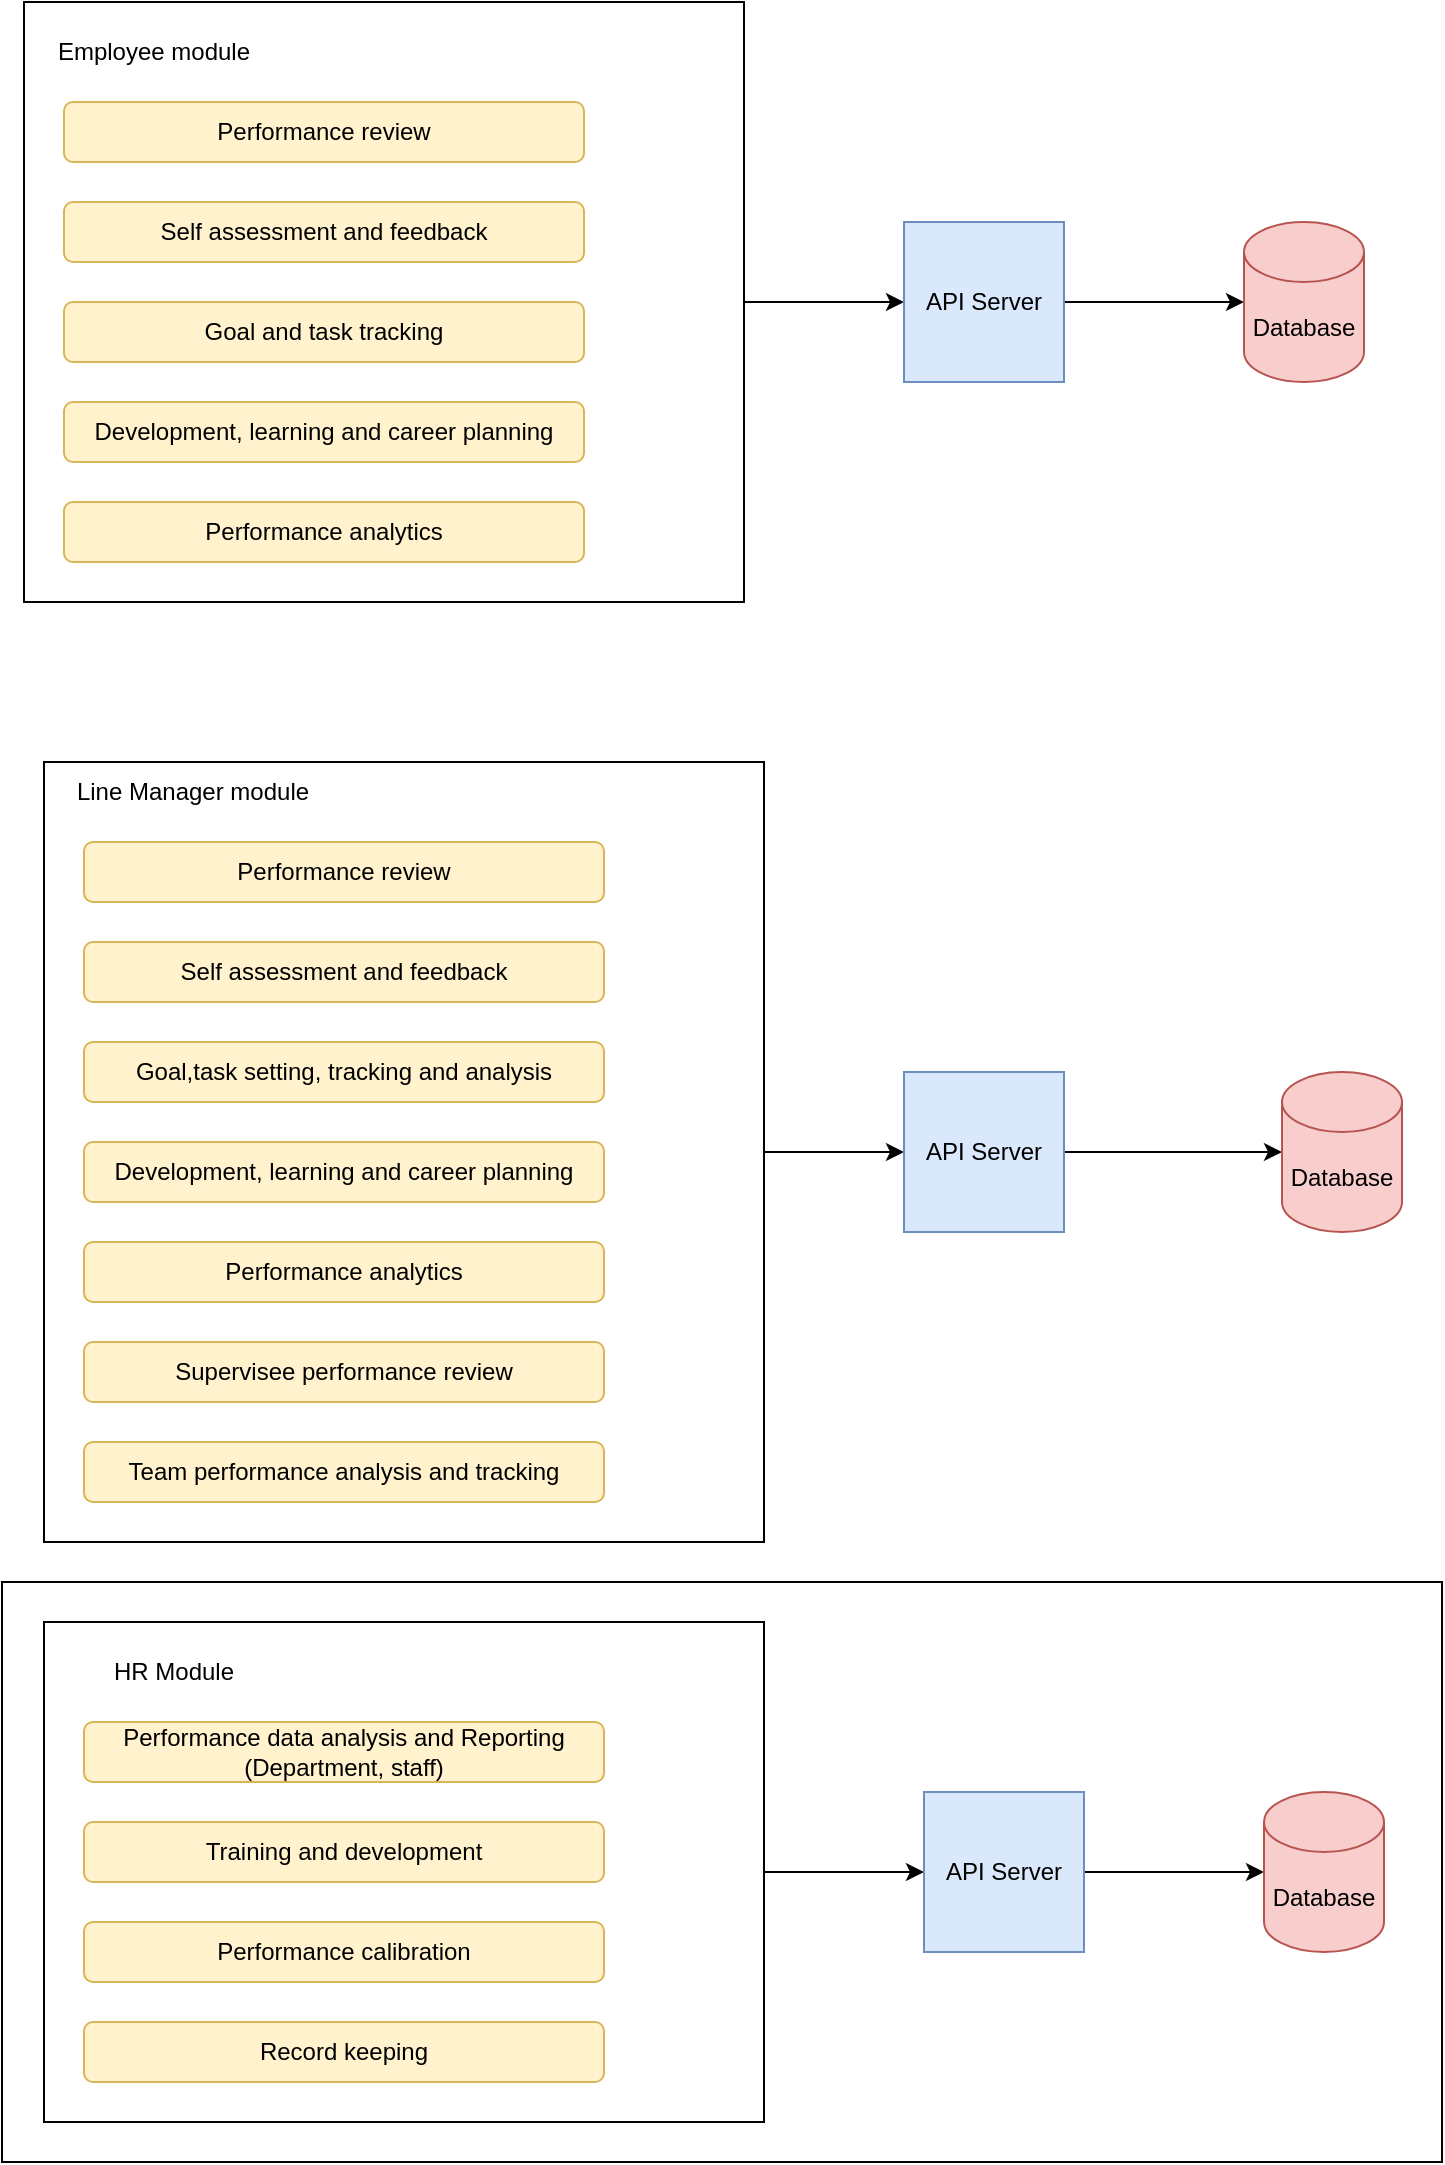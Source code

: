 <mxfile version="22.0.8" type="github">
  <diagram name="Page-1" id="xLq2jwFp_ARoWud2Op0O">
    <mxGraphModel dx="1039" dy="545" grid="1" gridSize="10" guides="1" tooltips="1" connect="1" arrows="1" fold="1" page="1" pageScale="1" pageWidth="850" pageHeight="1100" math="0" shadow="0">
      <root>
        <mxCell id="0" />
        <mxCell id="1" parent="0" />
        <mxCell id="5dGqJFT16gJnDdkuXEt8-40" value="" style="rounded=0;whiteSpace=wrap;html=1;" vertex="1" parent="1">
          <mxGeometry x="110" y="870" width="720" height="290" as="geometry" />
        </mxCell>
        <mxCell id="5dGqJFT16gJnDdkuXEt8-8" style="edgeStyle=orthogonalEdgeStyle;rounded=0;orthogonalLoop=1;jettySize=auto;html=1;" edge="1" parent="1" source="5dGqJFT16gJnDdkuXEt8-1" target="5dGqJFT16gJnDdkuXEt8-6">
          <mxGeometry relative="1" as="geometry" />
        </mxCell>
        <mxCell id="5dGqJFT16gJnDdkuXEt8-1" value="" style="rounded=0;whiteSpace=wrap;html=1;" vertex="1" parent="1">
          <mxGeometry x="121" y="80" width="360" height="300" as="geometry" />
        </mxCell>
        <mxCell id="5dGqJFT16gJnDdkuXEt8-2" value="Employee module" style="text;html=1;strokeColor=none;fillColor=none;align=center;verticalAlign=middle;whiteSpace=wrap;rounded=0;" vertex="1" parent="1">
          <mxGeometry x="131" y="90" width="110" height="30" as="geometry" />
        </mxCell>
        <mxCell id="5dGqJFT16gJnDdkuXEt8-3" value="Performance review" style="rounded=1;whiteSpace=wrap;html=1;fillColor=#fff2cc;strokeColor=#d6b656;" vertex="1" parent="1">
          <mxGeometry x="141" y="130" width="260" height="30" as="geometry" />
        </mxCell>
        <mxCell id="5dGqJFT16gJnDdkuXEt8-4" value="Self assessment and feedback" style="rounded=1;whiteSpace=wrap;html=1;fillColor=#fff2cc;strokeColor=#d6b656;" vertex="1" parent="1">
          <mxGeometry x="141" y="180" width="260" height="30" as="geometry" />
        </mxCell>
        <mxCell id="5dGqJFT16gJnDdkuXEt8-5" value="Goal and task tracking" style="rounded=1;whiteSpace=wrap;html=1;fillColor=#fff2cc;strokeColor=#d6b656;" vertex="1" parent="1">
          <mxGeometry x="141" y="230" width="260" height="30" as="geometry" />
        </mxCell>
        <mxCell id="5dGqJFT16gJnDdkuXEt8-9" style="edgeStyle=orthogonalEdgeStyle;rounded=0;orthogonalLoop=1;jettySize=auto;html=1;" edge="1" parent="1" source="5dGqJFT16gJnDdkuXEt8-6" target="5dGqJFT16gJnDdkuXEt8-7">
          <mxGeometry relative="1" as="geometry" />
        </mxCell>
        <mxCell id="5dGqJFT16gJnDdkuXEt8-6" value="API Server" style="whiteSpace=wrap;html=1;aspect=fixed;fillColor=#dae8fc;strokeColor=#6c8ebf;" vertex="1" parent="1">
          <mxGeometry x="561" y="190" width="80" height="80" as="geometry" />
        </mxCell>
        <mxCell id="5dGqJFT16gJnDdkuXEt8-7" value="Database" style="shape=cylinder3;whiteSpace=wrap;html=1;boundedLbl=1;backgroundOutline=1;size=15;fillColor=#f8cecc;strokeColor=#b85450;" vertex="1" parent="1">
          <mxGeometry x="731" y="190" width="60" height="80" as="geometry" />
        </mxCell>
        <mxCell id="5dGqJFT16gJnDdkuXEt8-10" style="edgeStyle=orthogonalEdgeStyle;rounded=0;orthogonalLoop=1;jettySize=auto;html=1;" edge="1" parent="1" source="5dGqJFT16gJnDdkuXEt8-11" target="5dGqJFT16gJnDdkuXEt8-17">
          <mxGeometry relative="1" as="geometry" />
        </mxCell>
        <mxCell id="5dGqJFT16gJnDdkuXEt8-11" value="" style="rounded=0;whiteSpace=wrap;html=1;" vertex="1" parent="1">
          <mxGeometry x="131" y="460" width="360" height="390" as="geometry" />
        </mxCell>
        <mxCell id="5dGqJFT16gJnDdkuXEt8-12" value="Line Manager module" style="text;html=1;strokeColor=none;fillColor=none;align=center;verticalAlign=middle;whiteSpace=wrap;rounded=0;" vertex="1" parent="1">
          <mxGeometry x="141" y="460" width="129" height="30" as="geometry" />
        </mxCell>
        <mxCell id="5dGqJFT16gJnDdkuXEt8-16" style="edgeStyle=orthogonalEdgeStyle;rounded=0;orthogonalLoop=1;jettySize=auto;html=1;" edge="1" parent="1" source="5dGqJFT16gJnDdkuXEt8-17" target="5dGqJFT16gJnDdkuXEt8-18">
          <mxGeometry relative="1" as="geometry" />
        </mxCell>
        <mxCell id="5dGqJFT16gJnDdkuXEt8-17" value="API Server" style="whiteSpace=wrap;html=1;aspect=fixed;fillColor=#dae8fc;strokeColor=#6c8ebf;" vertex="1" parent="1">
          <mxGeometry x="561" y="615" width="80" height="80" as="geometry" />
        </mxCell>
        <mxCell id="5dGqJFT16gJnDdkuXEt8-18" value="Database" style="shape=cylinder3;whiteSpace=wrap;html=1;boundedLbl=1;backgroundOutline=1;size=15;fillColor=#f8cecc;strokeColor=#b85450;" vertex="1" parent="1">
          <mxGeometry x="750" y="615" width="60" height="80" as="geometry" />
        </mxCell>
        <mxCell id="5dGqJFT16gJnDdkuXEt8-19" value="Supervisee performance review" style="rounded=1;whiteSpace=wrap;html=1;fillColor=#fff2cc;strokeColor=#d6b656;" vertex="1" parent="1">
          <mxGeometry x="151" y="750" width="260" height="30" as="geometry" />
        </mxCell>
        <mxCell id="5dGqJFT16gJnDdkuXEt8-20" value="Development, learning and career planning" style="rounded=1;whiteSpace=wrap;html=1;fillColor=#fff2cc;strokeColor=#d6b656;" vertex="1" parent="1">
          <mxGeometry x="141" y="280" width="260" height="30" as="geometry" />
        </mxCell>
        <mxCell id="5dGqJFT16gJnDdkuXEt8-21" value="Performance analytics" style="rounded=1;whiteSpace=wrap;html=1;fillColor=#fff2cc;strokeColor=#d6b656;" vertex="1" parent="1">
          <mxGeometry x="141" y="330" width="260" height="30" as="geometry" />
        </mxCell>
        <mxCell id="5dGqJFT16gJnDdkuXEt8-23" value="Performance review" style="rounded=1;whiteSpace=wrap;html=1;fillColor=#fff2cc;strokeColor=#d6b656;" vertex="1" parent="1">
          <mxGeometry x="151" y="500" width="260" height="30" as="geometry" />
        </mxCell>
        <mxCell id="5dGqJFT16gJnDdkuXEt8-24" value="Self assessment and feedback" style="rounded=1;whiteSpace=wrap;html=1;fillColor=#fff2cc;strokeColor=#d6b656;" vertex="1" parent="1">
          <mxGeometry x="151" y="550" width="260" height="30" as="geometry" />
        </mxCell>
        <mxCell id="5dGqJFT16gJnDdkuXEt8-25" value="Goal,task setting, tracking and analysis" style="rounded=1;whiteSpace=wrap;html=1;fillColor=#fff2cc;strokeColor=#d6b656;" vertex="1" parent="1">
          <mxGeometry x="151" y="600" width="260" height="30" as="geometry" />
        </mxCell>
        <mxCell id="5dGqJFT16gJnDdkuXEt8-26" value="Development, learning and career planning" style="rounded=1;whiteSpace=wrap;html=1;fillColor=#fff2cc;strokeColor=#d6b656;" vertex="1" parent="1">
          <mxGeometry x="151" y="650" width="260" height="30" as="geometry" />
        </mxCell>
        <mxCell id="5dGqJFT16gJnDdkuXEt8-27" value="Performance analytics" style="rounded=1;whiteSpace=wrap;html=1;fillColor=#fff2cc;strokeColor=#d6b656;" vertex="1" parent="1">
          <mxGeometry x="151" y="700" width="260" height="30" as="geometry" />
        </mxCell>
        <mxCell id="5dGqJFT16gJnDdkuXEt8-28" value="Team performance analysis and tracking" style="rounded=1;whiteSpace=wrap;html=1;fillColor=#fff2cc;strokeColor=#d6b656;" vertex="1" parent="1">
          <mxGeometry x="151" y="800" width="260" height="30" as="geometry" />
        </mxCell>
        <mxCell id="5dGqJFT16gJnDdkuXEt8-29" style="edgeStyle=orthogonalEdgeStyle;rounded=0;orthogonalLoop=1;jettySize=auto;html=1;" edge="1" parent="1" source="5dGqJFT16gJnDdkuXEt8-30" target="5dGqJFT16gJnDdkuXEt8-36">
          <mxGeometry relative="1" as="geometry" />
        </mxCell>
        <mxCell id="5dGqJFT16gJnDdkuXEt8-30" value="" style="rounded=0;whiteSpace=wrap;html=1;" vertex="1" parent="1">
          <mxGeometry x="131" y="890" width="360" height="250" as="geometry" />
        </mxCell>
        <mxCell id="5dGqJFT16gJnDdkuXEt8-31" value="HR Module" style="text;html=1;strokeColor=none;fillColor=none;align=center;verticalAlign=middle;whiteSpace=wrap;rounded=0;" vertex="1" parent="1">
          <mxGeometry x="141" y="900" width="110" height="30" as="geometry" />
        </mxCell>
        <mxCell id="5dGqJFT16gJnDdkuXEt8-32" value="Performance data analysis and Reporting (Department, staff)" style="rounded=1;whiteSpace=wrap;html=1;fillColor=#fff2cc;strokeColor=#d6b656;" vertex="1" parent="1">
          <mxGeometry x="151" y="940" width="260" height="30" as="geometry" />
        </mxCell>
        <mxCell id="5dGqJFT16gJnDdkuXEt8-33" value="Training and development" style="rounded=1;whiteSpace=wrap;html=1;fillColor=#fff2cc;strokeColor=#d6b656;" vertex="1" parent="1">
          <mxGeometry x="151" y="990" width="260" height="30" as="geometry" />
        </mxCell>
        <mxCell id="5dGqJFT16gJnDdkuXEt8-35" style="edgeStyle=orthogonalEdgeStyle;rounded=0;orthogonalLoop=1;jettySize=auto;html=1;" edge="1" parent="1" source="5dGqJFT16gJnDdkuXEt8-36" target="5dGqJFT16gJnDdkuXEt8-37">
          <mxGeometry relative="1" as="geometry" />
        </mxCell>
        <mxCell id="5dGqJFT16gJnDdkuXEt8-36" value="API Server" style="whiteSpace=wrap;html=1;aspect=fixed;fillColor=#dae8fc;strokeColor=#6c8ebf;" vertex="1" parent="1">
          <mxGeometry x="571" y="975" width="80" height="80" as="geometry" />
        </mxCell>
        <mxCell id="5dGqJFT16gJnDdkuXEt8-37" value="Database" style="shape=cylinder3;whiteSpace=wrap;html=1;boundedLbl=1;backgroundOutline=1;size=15;fillColor=#f8cecc;strokeColor=#b85450;" vertex="1" parent="1">
          <mxGeometry x="741" y="975" width="60" height="80" as="geometry" />
        </mxCell>
        <mxCell id="5dGqJFT16gJnDdkuXEt8-38" value="Performance calibration" style="rounded=1;whiteSpace=wrap;html=1;fillColor=#fff2cc;strokeColor=#d6b656;" vertex="1" parent="1">
          <mxGeometry x="151" y="1040" width="260" height="30" as="geometry" />
        </mxCell>
        <mxCell id="5dGqJFT16gJnDdkuXEt8-39" value="Record keeping" style="rounded=1;whiteSpace=wrap;html=1;fillColor=#fff2cc;strokeColor=#d6b656;" vertex="1" parent="1">
          <mxGeometry x="151" y="1090" width="260" height="30" as="geometry" />
        </mxCell>
      </root>
    </mxGraphModel>
  </diagram>
</mxfile>
